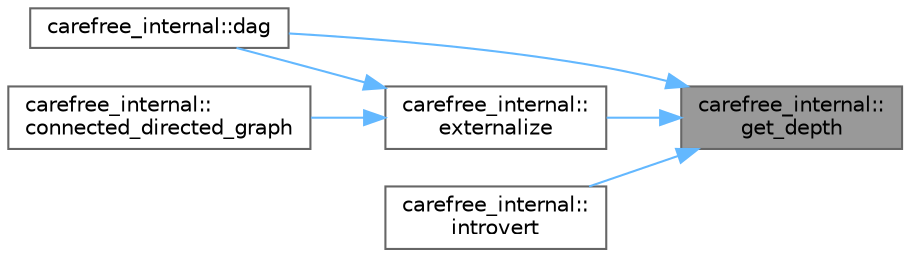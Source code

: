 digraph "carefree_internal::get_depth"
{
 // LATEX_PDF_SIZE
  bgcolor="transparent";
  edge [fontname=Helvetica,fontsize=10,labelfontname=Helvetica,labelfontsize=10];
  node [fontname=Helvetica,fontsize=10,shape=box,height=0.2,width=0.4];
  rankdir="RL";
  Node1 [id="Node000001",label="carefree_internal::\lget_depth",height=0.2,width=0.4,color="gray40", fillcolor="grey60", style="filled", fontcolor="black",tooltip=" "];
  Node1 -> Node2 [id="edge1_Node000001_Node000002",dir="back",color="steelblue1",style="solid",tooltip=" "];
  Node2 [id="Node000002",label="carefree_internal::dag",height=0.2,width=0.4,color="grey40", fillcolor="white", style="filled",URL="$namespacecarefree__internal.html#a28dda1f852ebd11512dd66590a94b96f",tooltip=" "];
  Node1 -> Node3 [id="edge2_Node000001_Node000003",dir="back",color="steelblue1",style="solid",tooltip=" "];
  Node3 [id="Node000003",label="carefree_internal::\lexternalize",height=0.2,width=0.4,color="grey40", fillcolor="white", style="filled",URL="$namespacecarefree__internal.html#a61a9c430c576d91175580b3b06298abc",tooltip=" "];
  Node3 -> Node4 [id="edge3_Node000003_Node000004",dir="back",color="steelblue1",style="solid",tooltip=" "];
  Node4 [id="Node000004",label="carefree_internal::\lconnected_directed_graph",height=0.2,width=0.4,color="grey40", fillcolor="white", style="filled",URL="$namespacecarefree__internal.html#a724484c7eb7b8b55dd4c794862746903",tooltip=" "];
  Node3 -> Node2 [id="edge4_Node000003_Node000002",dir="back",color="steelblue1",style="solid",tooltip=" "];
  Node1 -> Node5 [id="edge5_Node000001_Node000005",dir="back",color="steelblue1",style="solid",tooltip=" "];
  Node5 [id="Node000005",label="carefree_internal::\lintrovert",height=0.2,width=0.4,color="grey40", fillcolor="white", style="filled",URL="$namespacecarefree__internal.html#a08468ea069a9cca1f2e41fbb4b61c760",tooltip=" "];
}
